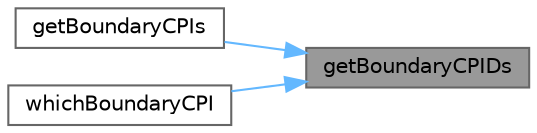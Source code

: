 digraph "getBoundaryCPIDs"
{
 // LATEX_PDF_SIZE
  bgcolor="transparent";
  edge [fontname=Helvetica,fontsize=10,labelfontname=Helvetica,labelfontsize=10];
  node [fontname=Helvetica,fontsize=10,shape=box,height=0.2,width=0.4];
  rankdir="RL";
  Node1 [id="Node000001",label="getBoundaryCPIDs",height=0.2,width=0.4,color="gray40", fillcolor="grey60", style="filled", fontcolor="black",tooltip=" "];
  Node1 -> Node2 [id="edge1_Node000001_Node000002",dir="back",color="steelblue1",style="solid",tooltip=" "];
  Node2 [id="Node000002",label="getBoundaryCPIs",height=0.2,width=0.4,color="grey40", fillcolor="white", style="filled",URL="$classFoam_1_1NURBS3DSurface.html#a086347eb8fffb9d68adfd00a642ecc61",tooltip=" "];
  Node1 -> Node3 [id="edge2_Node000001_Node000003",dir="back",color="steelblue1",style="solid",tooltip=" "];
  Node3 [id="Node000003",label="whichBoundaryCPI",height=0.2,width=0.4,color="grey40", fillcolor="white", style="filled",URL="$classFoam_1_1NURBS3DSurface.html#afb04d3e60d03bcb8f19891b02f7d4b0e",tooltip=" "];
}
